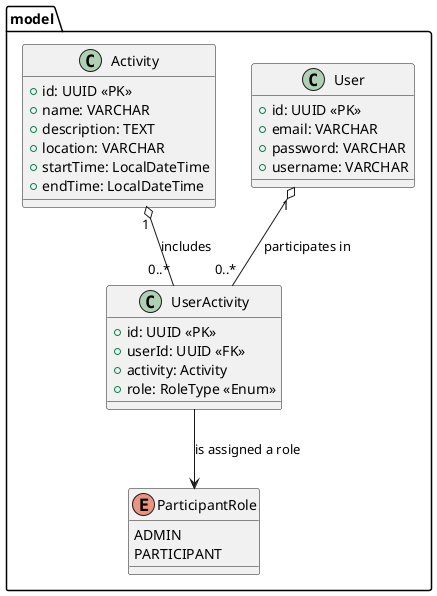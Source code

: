 @startuml
package model {

    class User {
        +id: UUID <<PK>>
        +email: VARCHAR
        +password: VARCHAR
        +username: VARCHAR
    }

    enum ParticipantRole {
        ADMIN
        PARTICIPANT
    }

    class Activity {
        +id: UUID <<PK>>
        +name: VARCHAR
        +description: TEXT
        +location: VARCHAR
        +startTime: LocalDateTime
        +endTime: LocalDateTime
    }

    class UserActivity {
        +id: UUID <<PK>>
        +userId: UUID <<FK>>
        +activity: Activity
        +role: RoleType <<Enum>>
    }
}

    'Relationships'
    User "1" o-- "0..*" UserActivity : participates in
    Activity "1" o-- "0..*" UserActivity : includes
    UserActivity --> ParticipantRole : is assigned a role

}
@enduml
